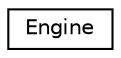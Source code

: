 digraph "Graphical Class Hierarchy"
{
  edge [fontname="Helvetica",fontsize="10",labelfontname="Helvetica",labelfontsize="10"];
  node [fontname="Helvetica",fontsize="10",shape=record];
  rankdir="LR";
  Node1 [label="Engine",height=0.2,width=0.4,color="black", fillcolor="white", style="filled",URL="$class_engine.html"];
}
